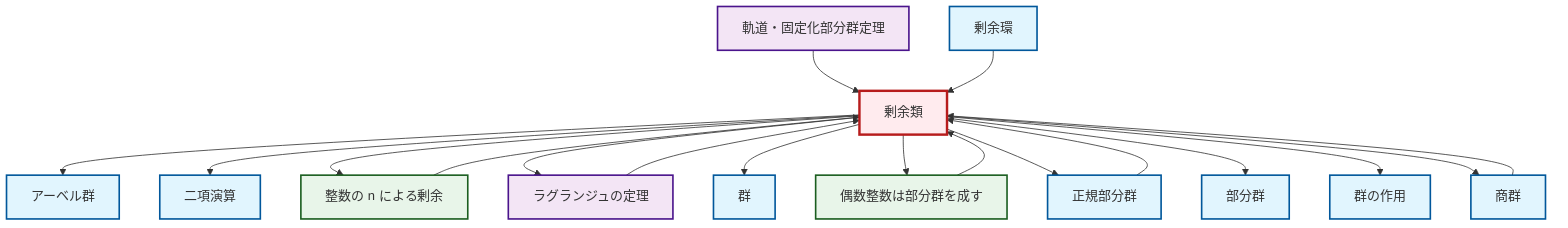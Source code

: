 graph TD
    classDef definition fill:#e1f5fe,stroke:#01579b,stroke-width:2px
    classDef theorem fill:#f3e5f5,stroke:#4a148c,stroke-width:2px
    classDef axiom fill:#fff3e0,stroke:#e65100,stroke-width:2px
    classDef example fill:#e8f5e9,stroke:#1b5e20,stroke-width:2px
    classDef current fill:#ffebee,stroke:#b71c1c,stroke-width:3px
    def-subgroup["部分群"]:::definition
    def-coset["剰余類"]:::definition
    def-normal-subgroup["正規部分群"]:::definition
    thm-lagrange["ラグランジュの定理"]:::theorem
    def-group["群"]:::definition
    def-quotient-group["商群"]:::definition
    def-group-action["群の作用"]:::definition
    ex-quotient-integers-mod-n["整数の n による剰余"]:::example
    ex-even-integers-subgroup["偶数整数は部分群を成す"]:::example
    def-abelian-group["アーベル群"]:::definition
    def-quotient-ring["剰余環"]:::definition
    def-binary-operation["二項演算"]:::definition
    thm-orbit-stabilizer["軌道・固定化部分群定理"]:::theorem
    def-coset --> def-abelian-group
    def-coset --> def-binary-operation
    def-coset --> ex-quotient-integers-mod-n
    def-coset --> thm-lagrange
    thm-orbit-stabilizer --> def-coset
    def-quotient-ring --> def-coset
    thm-lagrange --> def-coset
    def-coset --> def-group
    def-coset --> ex-even-integers-subgroup
    ex-quotient-integers-mod-n --> def-coset
    def-quotient-group --> def-coset
    ex-even-integers-subgroup --> def-coset
    def-coset --> def-normal-subgroup
    def-normal-subgroup --> def-coset
    def-coset --> def-subgroup
    def-coset --> def-group-action
    def-coset --> def-quotient-group
    class def-coset current